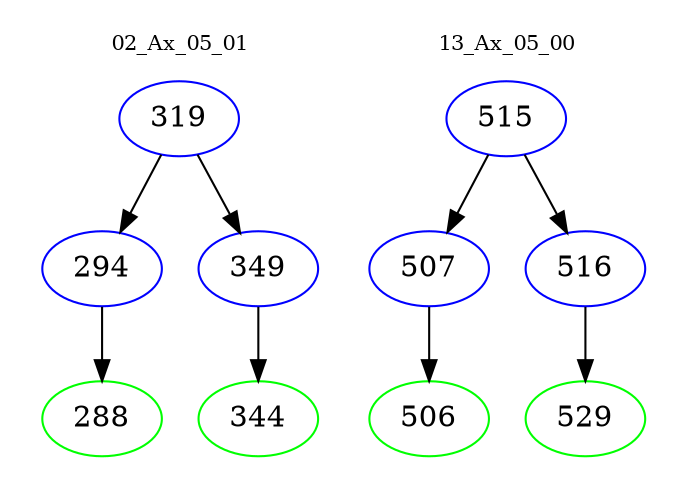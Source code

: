digraph{
subgraph cluster_0 {
color = white
label = "02_Ax_05_01";
fontsize=10;
T0_319 [label="319", color="blue"]
T0_319 -> T0_294 [color="black"]
T0_294 [label="294", color="blue"]
T0_294 -> T0_288 [color="black"]
T0_288 [label="288", color="green"]
T0_319 -> T0_349 [color="black"]
T0_349 [label="349", color="blue"]
T0_349 -> T0_344 [color="black"]
T0_344 [label="344", color="green"]
}
subgraph cluster_1 {
color = white
label = "13_Ax_05_00";
fontsize=10;
T1_515 [label="515", color="blue"]
T1_515 -> T1_507 [color="black"]
T1_507 [label="507", color="blue"]
T1_507 -> T1_506 [color="black"]
T1_506 [label="506", color="green"]
T1_515 -> T1_516 [color="black"]
T1_516 [label="516", color="blue"]
T1_516 -> T1_529 [color="black"]
T1_529 [label="529", color="green"]
}
}
